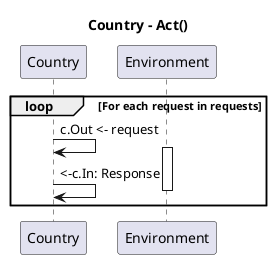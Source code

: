 @startuml
title Country - Act()

participant Country
participant Environment

loop For each request in requests
    Country -> Country: c.Out <- request
    activate Environment
    Country -> Country: <-c.In: Response
    deactivate Environment
end

@enduml
